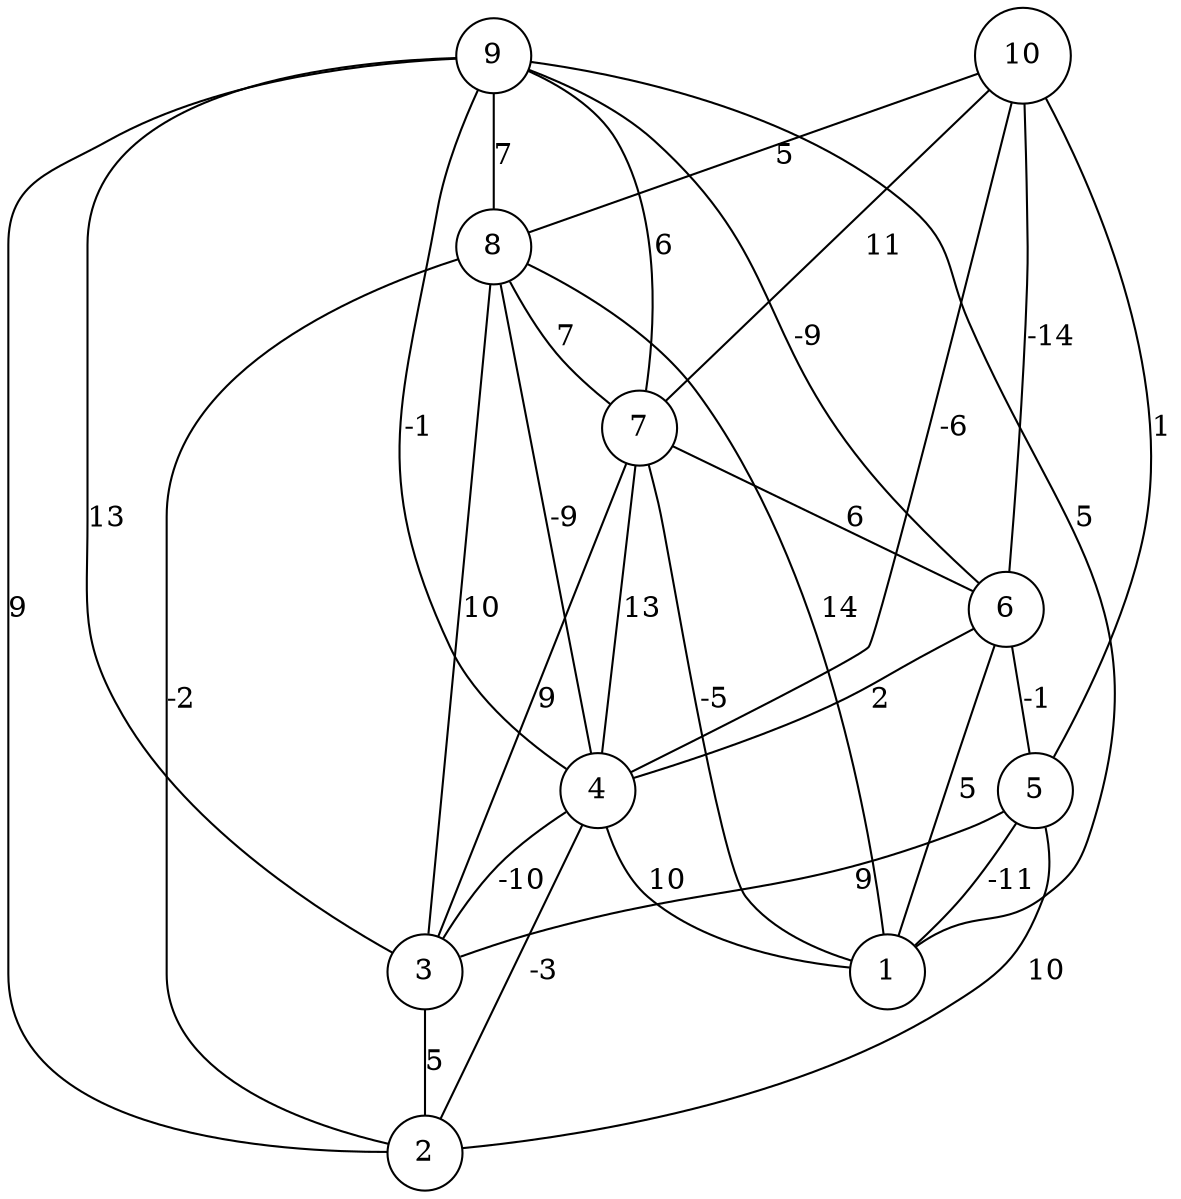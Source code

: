 graph { 
	 fontname="Helvetica,Arial,sans-serif" 
	 node [shape = circle]; 
	 10 -- 4 [label = "-6"];
	 10 -- 5 [label = "1"];
	 10 -- 6 [label = "-14"];
	 10 -- 7 [label = "11"];
	 10 -- 8 [label = "5"];
	 9 -- 1 [label = "5"];
	 9 -- 2 [label = "9"];
	 9 -- 3 [label = "13"];
	 9 -- 4 [label = "-1"];
	 9 -- 6 [label = "-9"];
	 9 -- 7 [label = "6"];
	 9 -- 8 [label = "7"];
	 8 -- 1 [label = "14"];
	 8 -- 2 [label = "-2"];
	 8 -- 3 [label = "10"];
	 8 -- 4 [label = "-9"];
	 8 -- 7 [label = "7"];
	 7 -- 1 [label = "-5"];
	 7 -- 3 [label = "9"];
	 7 -- 4 [label = "13"];
	 7 -- 6 [label = "6"];
	 6 -- 1 [label = "5"];
	 6 -- 4 [label = "2"];
	 6 -- 5 [label = "-1"];
	 5 -- 1 [label = "-11"];
	 5 -- 2 [label = "10"];
	 5 -- 3 [label = "9"];
	 4 -- 1 [label = "10"];
	 4 -- 2 [label = "-3"];
	 4 -- 3 [label = "-10"];
	 3 -- 2 [label = "5"];
	 1;
	 2;
	 3;
	 4;
	 5;
	 6;
	 7;
	 8;
	 9;
	 10;
}
